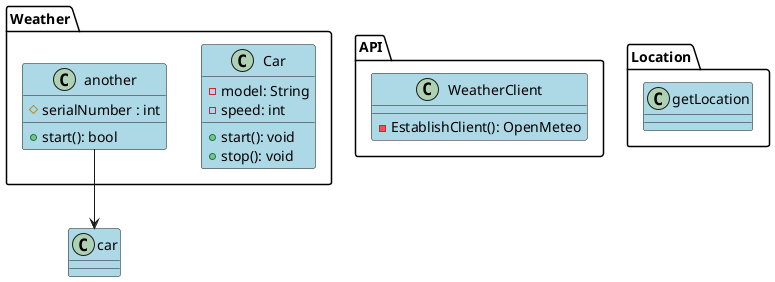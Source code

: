 @startuml diagramm
skinparam classBackgroundColor LightBlue
package "API" {
    class WeatherClient {
        -EstablishClient(): OpenMeteo 
    }
}

package "Weather" {


    class Car {
        -model: String
        -speed: int
        +start(): void
        +stop(): void
    }

    class another {
        #serialNumber : int
        +start(): bool
    }
}

package "Location" {
    class getLocation {

    }
}

another --> car
@enduml